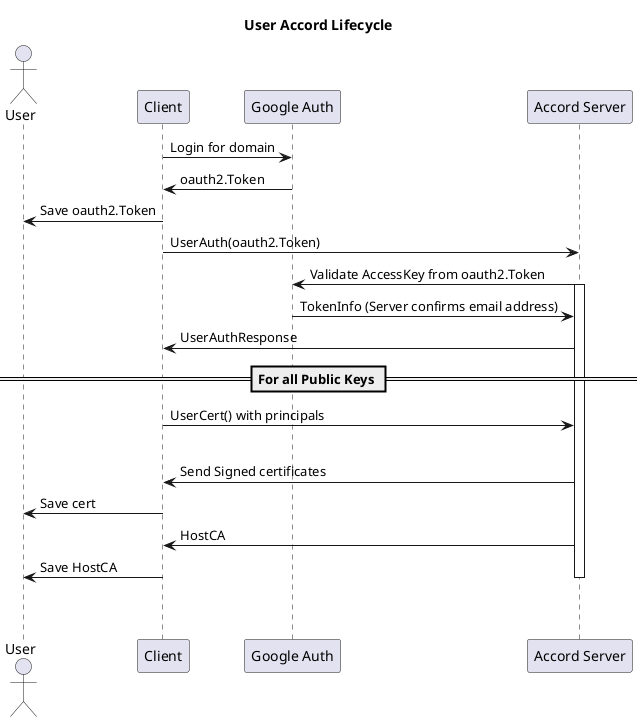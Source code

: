 @startuml

title User Accord Lifecycle

actor User as M
participant "Client" as U
participant "Google Auth" as G
participant "Accord Server" as A

U -> G: Login for domain
G -> U: oauth2.Token
U -> M: Save oauth2.Token

U -> A: UserAuth(oauth2.Token)
A -> G: Validate AccessKey from oauth2.Token
activate A
G -> A: TokenInfo (Server confirms email address)
A -> U: UserAuthResponse

== For all Public Keys ==
U -> A: UserCert() with principals
|||
A -> U: Send Signed certificates
U -> M: Save cert
A -> U: HostCA
U -> M: Save HostCA

deactivate A
||45||
deactivate U

@enduml

